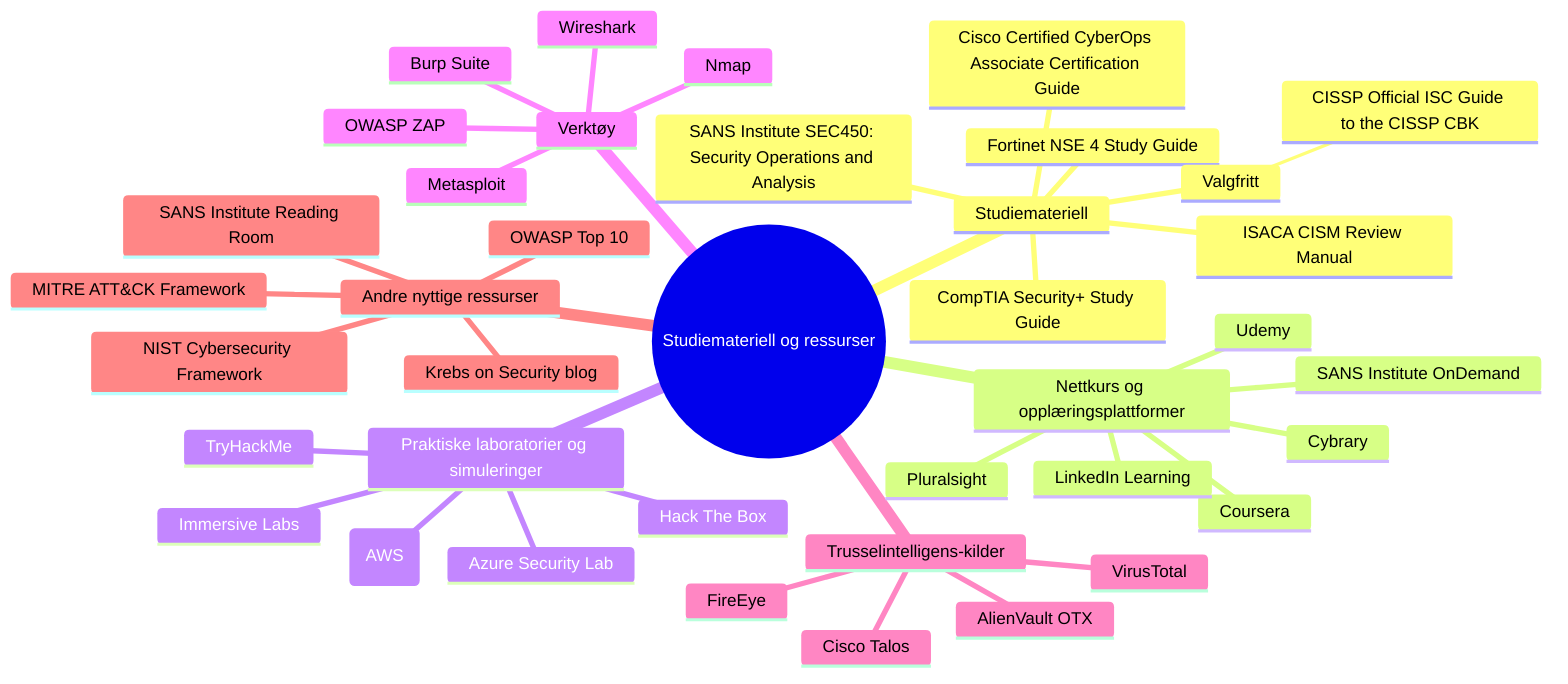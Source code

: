 mindmap
  root((Studiemateriell og ressurser))
    Studiemateriell
      CompTIA Security+ Study Guide
      Cisco Certified CyberOps Associate Certification Guide
      Fortinet NSE 4 Study Guide
      SANS Institute SEC450: Security Operations and Analysis
      ISACA CISM Review Manual
      Valgfritt
        CISSP Official ISC Guide to the CISSP CBK
    Nettkurs og opplæringsplattformer
      Cybrary
      Udemy
      Coursera
      Pluralsight
      LinkedIn Learning
      SANS Institute OnDemand
    Praktiske laboratorier og simuleringer
      TryHackMe
      Hack The Box
      Immersive Labs
      CloudGoat (AWS)
      Azure Security Lab
    Verktøy
      Wireshark
      Nmap
      Burp Suite
      OWASP ZAP
      Metasploit
    Trusselintelligens-kilder
      VirusTotal
      AlienVault OTX
      Cisco Talos
      FireEye
    Andre nyttige ressurser
      NIST Cybersecurity Framework
      MITRE ATT&CK Framework
      OWASP Top 10
      SANS Institute Reading Room
      Krebs on Security blog